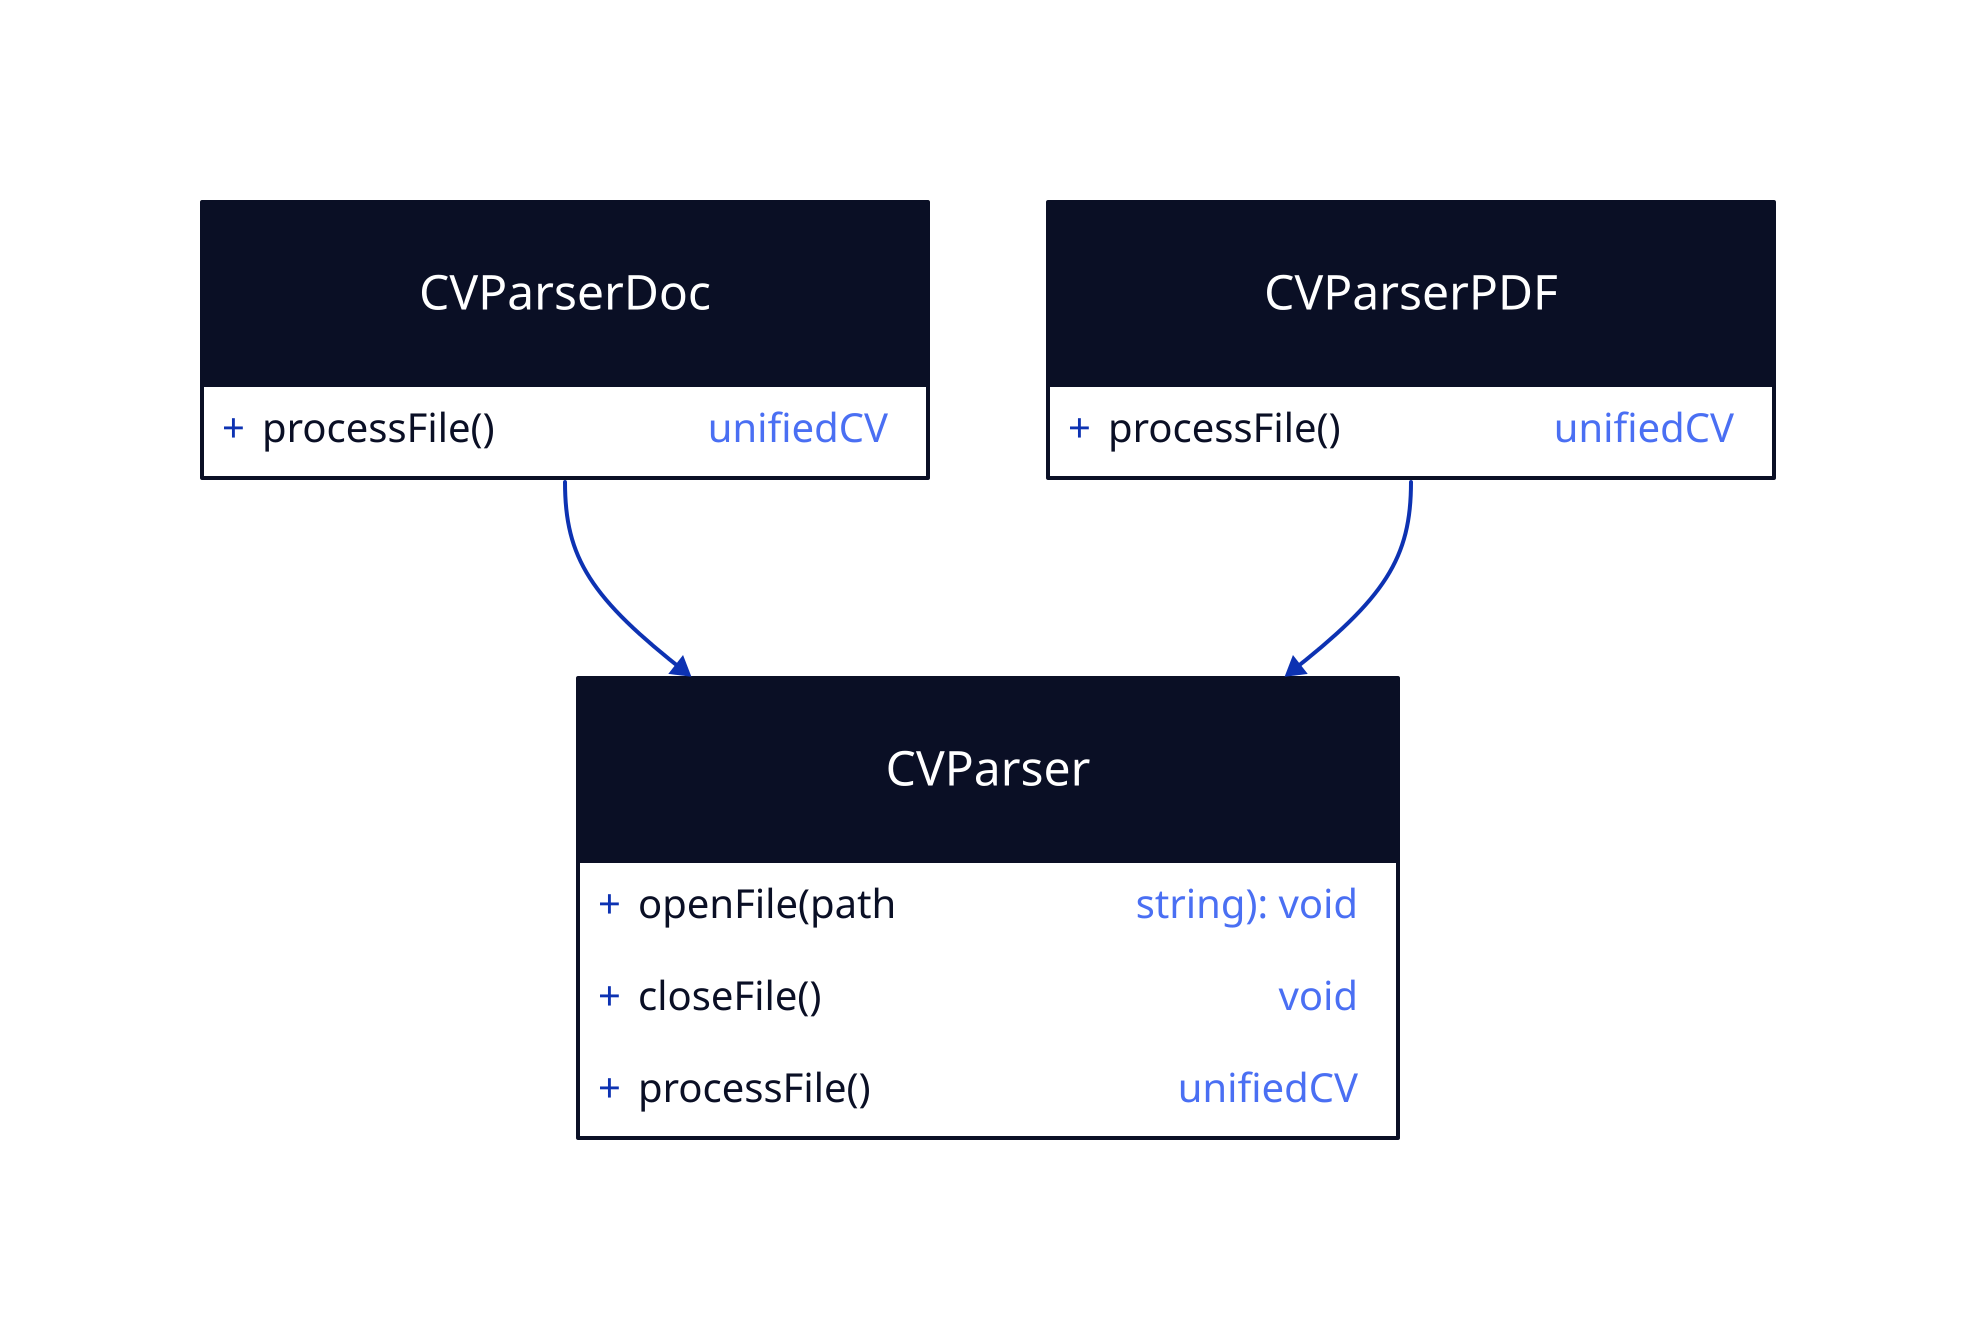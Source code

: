 CVParser {
    shape: class

    openFile(path: string): void
    closeFile(): void
    processFile(): unifiedCV
}

CVParserPDF {
    shape: class

    processFile(): unifiedCV
}

CVParserDoc {
    shape: class

    processFile(): unifiedCV
}

CVParserDoc -> CVParser {}

CVParserPDF -> CVParser {}
